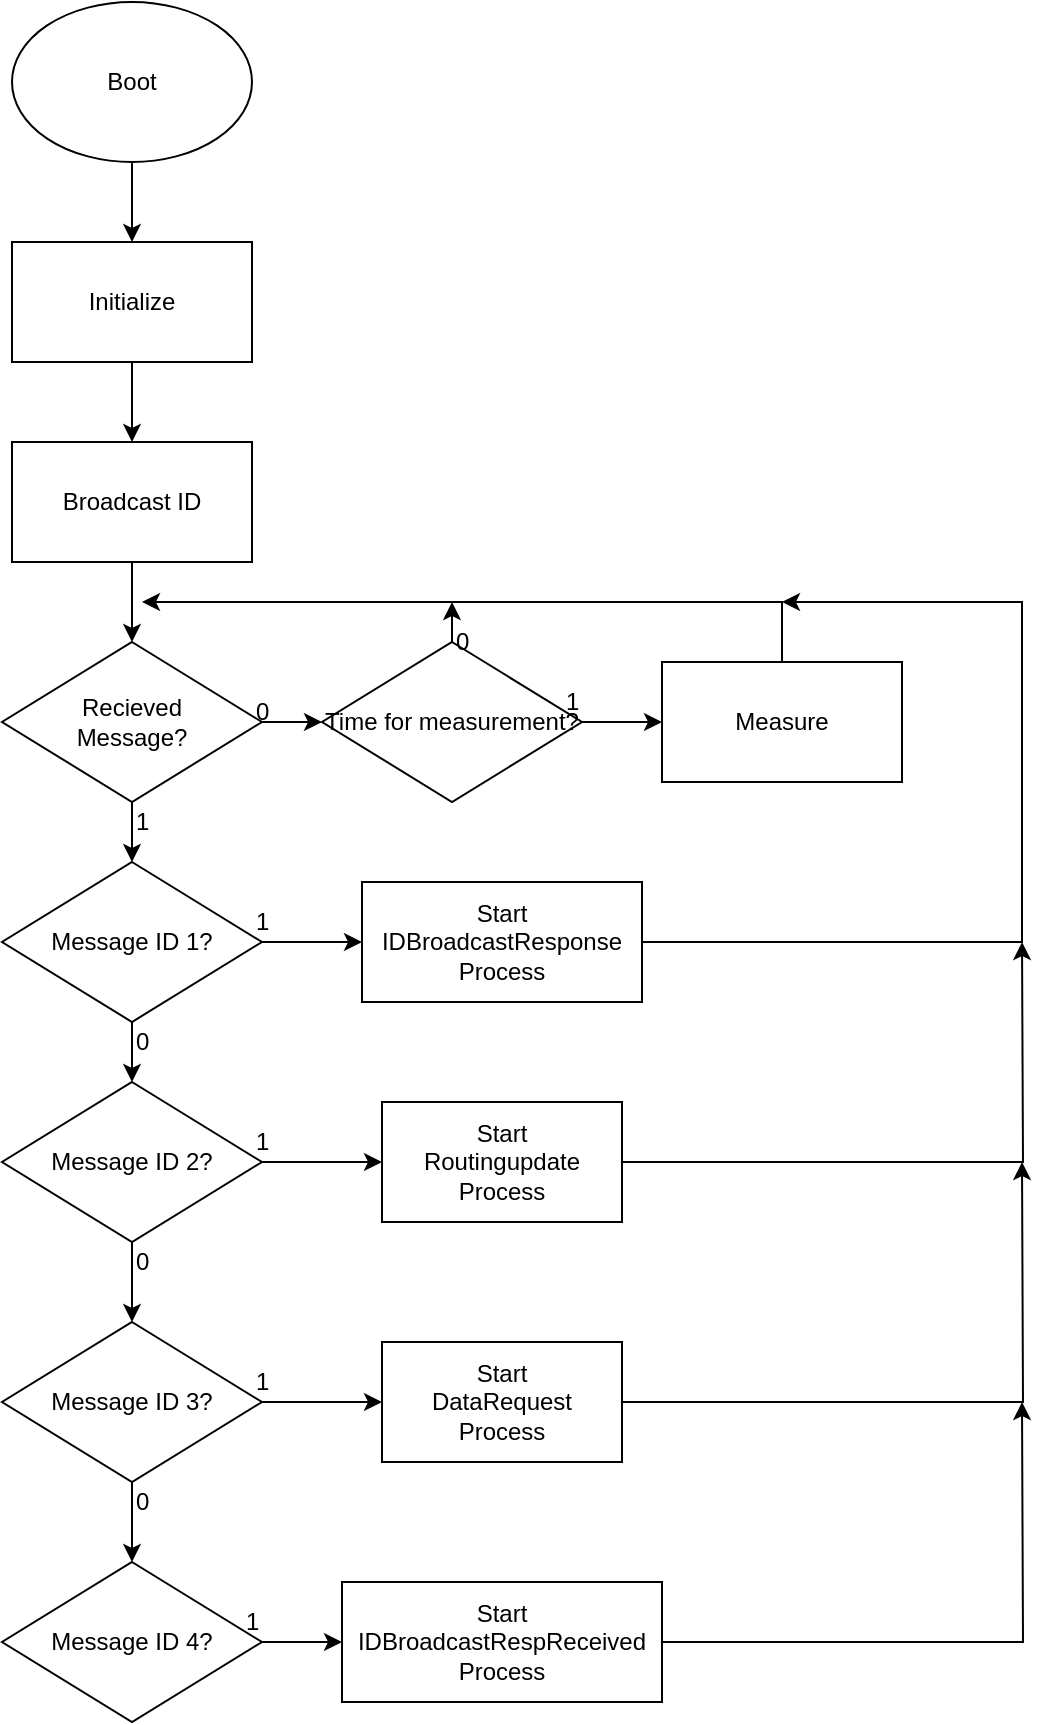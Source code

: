 <mxfile pages="1" version="11.2.8" type="device"><diagram id="FcfmcrpfDWoyMeW4BeTS" name="Page-1"><mxGraphModel dx="1408" dy="733" grid="1" gridSize="10" guides="1" tooltips="1" connect="1" arrows="1" fold="1" page="1" pageScale="1" pageWidth="850" pageHeight="1100" math="0" shadow="0"><root><mxCell id="0"/><mxCell id="1" parent="0"/><mxCell id="9sQWJs5O8eT6G7KeF-vx-9" value="" style="edgeStyle=orthogonalEdgeStyle;rounded=0;orthogonalLoop=1;jettySize=auto;html=1;" parent="1" source="9sQWJs5O8eT6G7KeF-vx-1" target="9sQWJs5O8eT6G7KeF-vx-4" edge="1"><mxGeometry relative="1" as="geometry"/></mxCell><mxCell id="9sQWJs5O8eT6G7KeF-vx-1" value="Boot" style="ellipse;whiteSpace=wrap;html=1;" parent="1" vertex="1"><mxGeometry x="265" y="100" width="120" height="80" as="geometry"/></mxCell><mxCell id="9sQWJs5O8eT6G7KeF-vx-8" value="" style="edgeStyle=orthogonalEdgeStyle;rounded=0;orthogonalLoop=1;jettySize=auto;html=1;" parent="1" source="9sQWJs5O8eT6G7KeF-vx-4" target="9sQWJs5O8eT6G7KeF-vx-5" edge="1"><mxGeometry relative="1" as="geometry"/></mxCell><mxCell id="9sQWJs5O8eT6G7KeF-vx-4" value="Initialize" style="rounded=0;whiteSpace=wrap;html=1;" parent="1" vertex="1"><mxGeometry x="265" y="220" width="120" height="60" as="geometry"/></mxCell><mxCell id="9sQWJs5O8eT6G7KeF-vx-7" value="" style="edgeStyle=orthogonalEdgeStyle;rounded=0;orthogonalLoop=1;jettySize=auto;html=1;" parent="1" source="9sQWJs5O8eT6G7KeF-vx-5" target="9sQWJs5O8eT6G7KeF-vx-6" edge="1"><mxGeometry relative="1" as="geometry"/></mxCell><mxCell id="9sQWJs5O8eT6G7KeF-vx-5" value="Broadcast ID" style="rounded=0;whiteSpace=wrap;html=1;" parent="1" vertex="1"><mxGeometry x="265" y="320" width="120" height="60" as="geometry"/></mxCell><mxCell id="9sQWJs5O8eT6G7KeF-vx-14" value="" style="edgeStyle=orthogonalEdgeStyle;rounded=0;orthogonalLoop=1;jettySize=auto;html=1;" parent="1" source="9sQWJs5O8eT6G7KeF-vx-6" target="9sQWJs5O8eT6G7KeF-vx-13" edge="1"><mxGeometry relative="1" as="geometry"/></mxCell><mxCell id="9sQWJs5O8eT6G7KeF-vx-18" value="" style="edgeStyle=orthogonalEdgeStyle;rounded=0;orthogonalLoop=1;jettySize=auto;html=1;" parent="1" source="9sQWJs5O8eT6G7KeF-vx-6" target="9sQWJs5O8eT6G7KeF-vx-17" edge="1"><mxGeometry relative="1" as="geometry"/></mxCell><mxCell id="9sQWJs5O8eT6G7KeF-vx-6" value="&lt;div&gt;Recieved&lt;/div&gt;&lt;div&gt;Message?&lt;br&gt;&lt;/div&gt;" style="rhombus;whiteSpace=wrap;html=1;" parent="1" vertex="1"><mxGeometry x="260" y="420" width="130" height="80" as="geometry"/></mxCell><mxCell id="9sQWJs5O8eT6G7KeF-vx-33" style="edgeStyle=orthogonalEdgeStyle;rounded=0;orthogonalLoop=1;jettySize=auto;html=1;exitX=1;exitY=0.5;exitDx=0;exitDy=0;entryX=0;entryY=0.5;entryDx=0;entryDy=0;" parent="1" source="9sQWJs5O8eT6G7KeF-vx-17" target="9sQWJs5O8eT6G7KeF-vx-31" edge="1"><mxGeometry relative="1" as="geometry"/></mxCell><mxCell id="QQGJMJhTVUCTF8XhL7xp-6" style="edgeStyle=orthogonalEdgeStyle;rounded=0;orthogonalLoop=1;jettySize=auto;html=1;exitX=0.5;exitY=0;exitDx=0;exitDy=0;" edge="1" parent="1" source="9sQWJs5O8eT6G7KeF-vx-17"><mxGeometry relative="1" as="geometry"><mxPoint x="485" y="400" as="targetPoint"/></mxGeometry></mxCell><mxCell id="9sQWJs5O8eT6G7KeF-vx-17" value="&lt;div&gt;Time for measurement?&lt;br&gt;&lt;/div&gt;" style="rhombus;whiteSpace=wrap;html=1;" parent="1" vertex="1"><mxGeometry x="420" y="420" width="130" height="80" as="geometry"/></mxCell><mxCell id="9sQWJs5O8eT6G7KeF-vx-16" value="" style="edgeStyle=orthogonalEdgeStyle;rounded=0;orthogonalLoop=1;jettySize=auto;html=1;" parent="1" source="9sQWJs5O8eT6G7KeF-vx-13" target="9sQWJs5O8eT6G7KeF-vx-15" edge="1"><mxGeometry relative="1" as="geometry"/></mxCell><mxCell id="9sQWJs5O8eT6G7KeF-vx-39" value="" style="edgeStyle=orthogonalEdgeStyle;rounded=0;orthogonalLoop=1;jettySize=auto;html=1;" parent="1" source="9sQWJs5O8eT6G7KeF-vx-13" target="9sQWJs5O8eT6G7KeF-vx-25" edge="1"><mxGeometry relative="1" as="geometry"/></mxCell><mxCell id="9sQWJs5O8eT6G7KeF-vx-13" value="Message ID 1?" style="rhombus;whiteSpace=wrap;html=1;" parent="1" vertex="1"><mxGeometry x="260" y="530" width="130" height="80" as="geometry"/></mxCell><mxCell id="9sQWJs5O8eT6G7KeF-vx-20" value="" style="edgeStyle=orthogonalEdgeStyle;rounded=0;orthogonalLoop=1;jettySize=auto;html=1;" parent="1" source="9sQWJs5O8eT6G7KeF-vx-15" target="9sQWJs5O8eT6G7KeF-vx-19" edge="1"><mxGeometry relative="1" as="geometry"/></mxCell><mxCell id="9sQWJs5O8eT6G7KeF-vx-40" value="" style="edgeStyle=orthogonalEdgeStyle;rounded=0;orthogonalLoop=1;jettySize=auto;html=1;" parent="1" source="9sQWJs5O8eT6G7KeF-vx-15" target="9sQWJs5O8eT6G7KeF-vx-34" edge="1"><mxGeometry relative="1" as="geometry"/></mxCell><mxCell id="9sQWJs5O8eT6G7KeF-vx-15" value="Message ID 2?" style="rhombus;whiteSpace=wrap;html=1;" parent="1" vertex="1"><mxGeometry x="260" y="640" width="130" height="80" as="geometry"/></mxCell><mxCell id="9sQWJs5O8eT6G7KeF-vx-22" value="" style="edgeStyle=orthogonalEdgeStyle;rounded=0;orthogonalLoop=1;jettySize=auto;html=1;" parent="1" source="9sQWJs5O8eT6G7KeF-vx-19" target="9sQWJs5O8eT6G7KeF-vx-21" edge="1"><mxGeometry relative="1" as="geometry"/></mxCell><mxCell id="9sQWJs5O8eT6G7KeF-vx-41" value="" style="edgeStyle=orthogonalEdgeStyle;rounded=0;orthogonalLoop=1;jettySize=auto;html=1;" parent="1" source="9sQWJs5O8eT6G7KeF-vx-19" target="9sQWJs5O8eT6G7KeF-vx-35" edge="1"><mxGeometry relative="1" as="geometry"/></mxCell><mxCell id="9sQWJs5O8eT6G7KeF-vx-19" value="Message ID 3?" style="rhombus;whiteSpace=wrap;html=1;" parent="1" vertex="1"><mxGeometry x="260" y="760" width="130" height="80" as="geometry"/></mxCell><mxCell id="9sQWJs5O8eT6G7KeF-vx-42" value="" style="edgeStyle=orthogonalEdgeStyle;rounded=0;orthogonalLoop=1;jettySize=auto;html=1;" parent="1" source="9sQWJs5O8eT6G7KeF-vx-21" target="9sQWJs5O8eT6G7KeF-vx-36" edge="1"><mxGeometry relative="1" as="geometry"/></mxCell><mxCell id="9sQWJs5O8eT6G7KeF-vx-21" value="Message ID 4?" style="rhombus;whiteSpace=wrap;html=1;" parent="1" vertex="1"><mxGeometry x="260" y="880" width="130" height="80" as="geometry"/></mxCell><mxCell id="9sQWJs5O8eT6G7KeF-vx-43" style="edgeStyle=orthogonalEdgeStyle;rounded=0;orthogonalLoop=1;jettySize=auto;html=1;exitX=1;exitY=0.5;exitDx=0;exitDy=0;endArrow=classic;endFill=1;" parent="1" source="9sQWJs5O8eT6G7KeF-vx-25" edge="1"><mxGeometry relative="1" as="geometry"><mxPoint x="650" y="400" as="targetPoint"/><Array as="points"><mxPoint x="770" y="570"/><mxPoint x="770" y="400"/></Array></mxGeometry></mxCell><mxCell id="9sQWJs5O8eT6G7KeF-vx-25" value="&lt;div&gt;Start&lt;/div&gt;&lt;div&gt;IDBroadcastResponse&lt;/div&gt;&lt;div&gt;Process&lt;br&gt;&lt;/div&gt;" style="rounded=0;whiteSpace=wrap;html=1;" parent="1" vertex="1"><mxGeometry x="440" y="540" width="140" height="60" as="geometry"/></mxCell><mxCell id="9sQWJs5O8eT6G7KeF-vx-26" value="1" style="text;html=1;resizable=0;points=[];autosize=1;align=left;verticalAlign=top;spacingTop=-4;" parent="1" vertex="1"><mxGeometry x="325" y="500" width="20" height="20" as="geometry"/></mxCell><mxCell id="9sQWJs5O8eT6G7KeF-vx-27" value="0" style="text;html=1;resizable=0;points=[];autosize=1;align=left;verticalAlign=top;spacingTop=-4;" parent="1" vertex="1"><mxGeometry x="385" y="445" width="20" height="20" as="geometry"/></mxCell><mxCell id="9sQWJs5O8eT6G7KeF-vx-28" value="0" style="text;html=1;resizable=0;points=[];autosize=1;align=left;verticalAlign=top;spacingTop=-4;" parent="1" vertex="1"><mxGeometry x="325" y="610" width="20" height="20" as="geometry"/></mxCell><mxCell id="9sQWJs5O8eT6G7KeF-vx-29" value="0" style="text;html=1;resizable=0;points=[];autosize=1;align=left;verticalAlign=top;spacingTop=-4;" parent="1" vertex="1"><mxGeometry x="325" y="720" width="20" height="20" as="geometry"/></mxCell><mxCell id="9sQWJs5O8eT6G7KeF-vx-30" value="0" style="text;html=1;resizable=0;points=[];autosize=1;align=left;verticalAlign=top;spacingTop=-4;" parent="1" vertex="1"><mxGeometry x="325" y="840" width="20" height="20" as="geometry"/></mxCell><mxCell id="9sQWJs5O8eT6G7KeF-vx-32" style="edgeStyle=orthogonalEdgeStyle;rounded=0;orthogonalLoop=1;jettySize=auto;html=1;exitX=0.5;exitY=0;exitDx=0;exitDy=0;" parent="1" source="9sQWJs5O8eT6G7KeF-vx-31" edge="1"><mxGeometry relative="1" as="geometry"><mxPoint x="330" y="400" as="targetPoint"/><Array as="points"><mxPoint x="650" y="400"/></Array></mxGeometry></mxCell><mxCell id="9sQWJs5O8eT6G7KeF-vx-31" value="Measure" style="rounded=0;whiteSpace=wrap;html=1;" parent="1" vertex="1"><mxGeometry x="590" y="430" width="120" height="60" as="geometry"/></mxCell><mxCell id="9sQWJs5O8eT6G7KeF-vx-44" style="edgeStyle=orthogonalEdgeStyle;rounded=0;orthogonalLoop=1;jettySize=auto;html=1;exitX=1;exitY=0.5;exitDx=0;exitDy=0;endArrow=classic;endFill=1;" parent="1" source="9sQWJs5O8eT6G7KeF-vx-34" edge="1"><mxGeometry relative="1" as="geometry"><mxPoint x="770" y="570" as="targetPoint"/></mxGeometry></mxCell><mxCell id="9sQWJs5O8eT6G7KeF-vx-34" value="&lt;div&gt;Start&lt;/div&gt;&lt;div&gt;Routingupdate&lt;/div&gt;&lt;div&gt;Process&lt;br&gt;&lt;/div&gt;" style="rounded=0;whiteSpace=wrap;html=1;" parent="1" vertex="1"><mxGeometry x="450" y="650" width="120" height="60" as="geometry"/></mxCell><mxCell id="9sQWJs5O8eT6G7KeF-vx-45" style="edgeStyle=orthogonalEdgeStyle;rounded=0;orthogonalLoop=1;jettySize=auto;html=1;exitX=1;exitY=0.5;exitDx=0;exitDy=0;endArrow=classic;endFill=1;" parent="1" source="9sQWJs5O8eT6G7KeF-vx-35" edge="1"><mxGeometry relative="1" as="geometry"><mxPoint x="770" y="680" as="targetPoint"/></mxGeometry></mxCell><mxCell id="9sQWJs5O8eT6G7KeF-vx-35" value="&lt;div&gt;Start&lt;/div&gt;&lt;div&gt;DataRequest&lt;/div&gt;&lt;div&gt;Process&lt;br&gt;&lt;/div&gt;" style="rounded=0;whiteSpace=wrap;html=1;" parent="1" vertex="1"><mxGeometry x="450" y="770" width="120" height="60" as="geometry"/></mxCell><mxCell id="9sQWJs5O8eT6G7KeF-vx-46" style="edgeStyle=orthogonalEdgeStyle;rounded=0;orthogonalLoop=1;jettySize=auto;html=1;exitX=1;exitY=0.5;exitDx=0;exitDy=0;endArrow=classic;endFill=1;" parent="1" source="9sQWJs5O8eT6G7KeF-vx-36" edge="1"><mxGeometry relative="1" as="geometry"><mxPoint x="770" y="800" as="targetPoint"/></mxGeometry></mxCell><mxCell id="9sQWJs5O8eT6G7KeF-vx-36" value="&lt;div&gt;Start&lt;/div&gt;&lt;div&gt;IDBroadcastRespReceived&lt;/div&gt;&lt;div&gt;Process&lt;br&gt;&lt;/div&gt;" style="rounded=0;whiteSpace=wrap;html=1;" parent="1" vertex="1"><mxGeometry x="430" y="890" width="160" height="60" as="geometry"/></mxCell><mxCell id="QQGJMJhTVUCTF8XhL7xp-1" value="1" style="text;html=1;resizable=0;points=[];autosize=1;align=left;verticalAlign=top;spacingTop=-4;" vertex="1" parent="1"><mxGeometry x="385" y="550" width="20" height="20" as="geometry"/></mxCell><mxCell id="QQGJMJhTVUCTF8XhL7xp-2" value="1" style="text;html=1;resizable=0;points=[];autosize=1;align=left;verticalAlign=top;spacingTop=-4;" vertex="1" parent="1"><mxGeometry x="385" y="660" width="20" height="20" as="geometry"/></mxCell><mxCell id="QQGJMJhTVUCTF8XhL7xp-3" value="1" style="text;html=1;resizable=0;points=[];autosize=1;align=left;verticalAlign=top;spacingTop=-4;" vertex="1" parent="1"><mxGeometry x="385" y="780" width="20" height="20" as="geometry"/></mxCell><mxCell id="QQGJMJhTVUCTF8XhL7xp-4" value="1" style="text;html=1;resizable=0;points=[];autosize=1;align=left;verticalAlign=top;spacingTop=-4;" vertex="1" parent="1"><mxGeometry x="380" y="900" width="20" height="20" as="geometry"/></mxCell><mxCell id="QQGJMJhTVUCTF8XhL7xp-5" value="1" style="text;html=1;resizable=0;points=[];autosize=1;align=left;verticalAlign=top;spacingTop=-4;" vertex="1" parent="1"><mxGeometry x="540" y="440" width="20" height="20" as="geometry"/></mxCell><mxCell id="QQGJMJhTVUCTF8XhL7xp-7" value="0" style="text;html=1;resizable=0;points=[];autosize=1;align=left;verticalAlign=top;spacingTop=-4;" vertex="1" parent="1"><mxGeometry x="485" y="410" width="20" height="20" as="geometry"/></mxCell></root></mxGraphModel></diagram></mxfile>